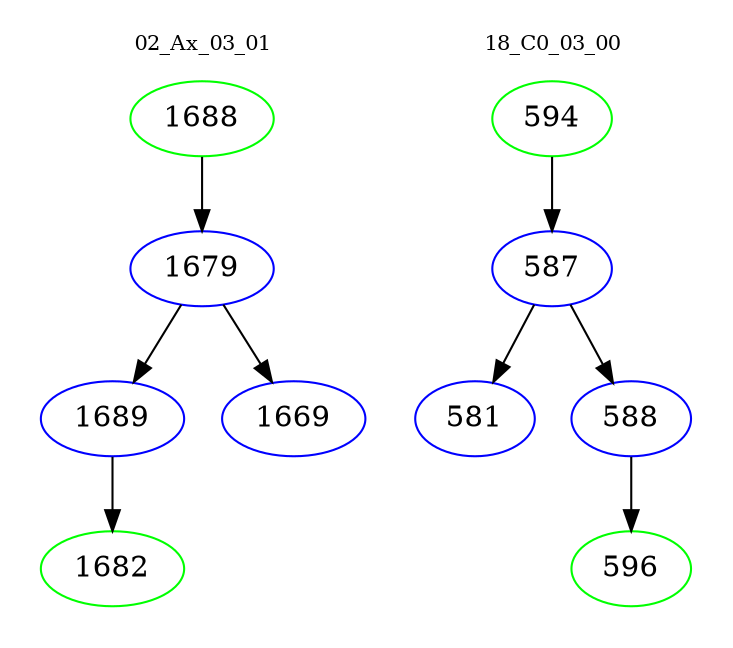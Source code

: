 digraph{
subgraph cluster_0 {
color = white
label = "02_Ax_03_01";
fontsize=10;
T0_1688 [label="1688", color="green"]
T0_1688 -> T0_1679 [color="black"]
T0_1679 [label="1679", color="blue"]
T0_1679 -> T0_1689 [color="black"]
T0_1689 [label="1689", color="blue"]
T0_1689 -> T0_1682 [color="black"]
T0_1682 [label="1682", color="green"]
T0_1679 -> T0_1669 [color="black"]
T0_1669 [label="1669", color="blue"]
}
subgraph cluster_1 {
color = white
label = "18_C0_03_00";
fontsize=10;
T1_594 [label="594", color="green"]
T1_594 -> T1_587 [color="black"]
T1_587 [label="587", color="blue"]
T1_587 -> T1_581 [color="black"]
T1_581 [label="581", color="blue"]
T1_587 -> T1_588 [color="black"]
T1_588 [label="588", color="blue"]
T1_588 -> T1_596 [color="black"]
T1_596 [label="596", color="green"]
}
}
